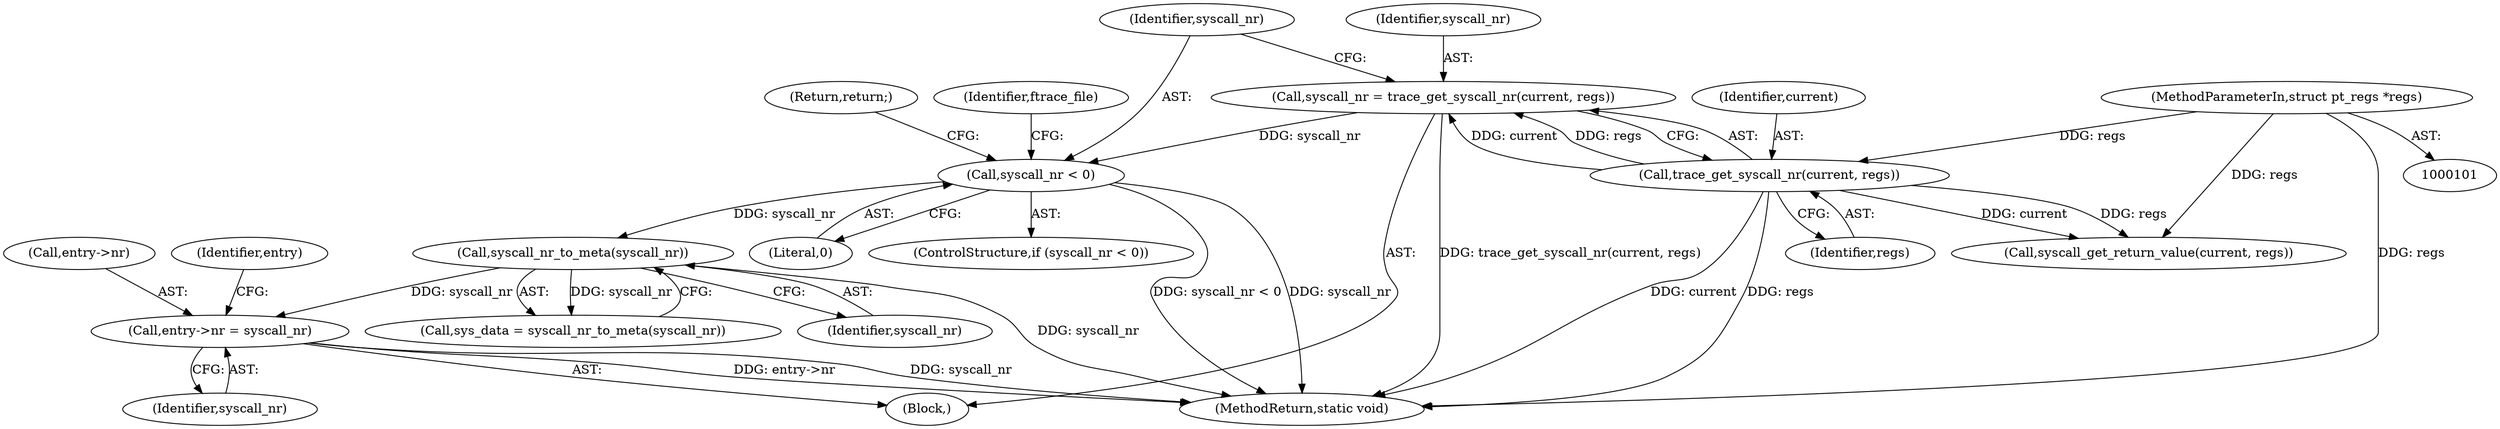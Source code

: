 digraph "0_linux_086ba77a6db00ed858ff07451bedee197df868c9_0@pointer" {
"1000188" [label="(Call,entry->nr = syscall_nr)"];
"1000146" [label="(Call,syscall_nr_to_meta(syscall_nr))"];
"1000124" [label="(Call,syscall_nr < 0)"];
"1000118" [label="(Call,syscall_nr = trace_get_syscall_nr(current, regs))"];
"1000120" [label="(Call,trace_get_syscall_nr(current, regs))"];
"1000103" [label="(MethodParameterIn,struct pt_regs *regs)"];
"1000123" [label="(ControlStructure,if (syscall_nr < 0))"];
"1000188" [label="(Call,entry->nr = syscall_nr)"];
"1000127" [label="(Return,return;)"];
"1000192" [label="(Identifier,syscall_nr)"];
"1000121" [label="(Identifier,current)"];
"1000144" [label="(Call,sys_data = syscall_nr_to_meta(syscall_nr))"];
"1000129" [label="(Identifier,ftrace_file)"];
"1000126" [label="(Literal,0)"];
"1000124" [label="(Call,syscall_nr < 0)"];
"1000125" [label="(Identifier,syscall_nr)"];
"1000105" [label="(Block,)"];
"1000207" [label="(MethodReturn,static void)"];
"1000119" [label="(Identifier,syscall_nr)"];
"1000189" [label="(Call,entry->nr)"];
"1000118" [label="(Call,syscall_nr = trace_get_syscall_nr(current, regs))"];
"1000195" [label="(Identifier,entry)"];
"1000120" [label="(Call,trace_get_syscall_nr(current, regs))"];
"1000122" [label="(Identifier,regs)"];
"1000147" [label="(Identifier,syscall_nr)"];
"1000103" [label="(MethodParameterIn,struct pt_regs *regs)"];
"1000146" [label="(Call,syscall_nr_to_meta(syscall_nr))"];
"1000197" [label="(Call,syscall_get_return_value(current, regs))"];
"1000188" -> "1000105"  [label="AST: "];
"1000188" -> "1000192"  [label="CFG: "];
"1000189" -> "1000188"  [label="AST: "];
"1000192" -> "1000188"  [label="AST: "];
"1000195" -> "1000188"  [label="CFG: "];
"1000188" -> "1000207"  [label="DDG: entry->nr"];
"1000188" -> "1000207"  [label="DDG: syscall_nr"];
"1000146" -> "1000188"  [label="DDG: syscall_nr"];
"1000146" -> "1000144"  [label="AST: "];
"1000146" -> "1000147"  [label="CFG: "];
"1000147" -> "1000146"  [label="AST: "];
"1000144" -> "1000146"  [label="CFG: "];
"1000146" -> "1000207"  [label="DDG: syscall_nr"];
"1000146" -> "1000144"  [label="DDG: syscall_nr"];
"1000124" -> "1000146"  [label="DDG: syscall_nr"];
"1000124" -> "1000123"  [label="AST: "];
"1000124" -> "1000126"  [label="CFG: "];
"1000125" -> "1000124"  [label="AST: "];
"1000126" -> "1000124"  [label="AST: "];
"1000127" -> "1000124"  [label="CFG: "];
"1000129" -> "1000124"  [label="CFG: "];
"1000124" -> "1000207"  [label="DDG: syscall_nr"];
"1000124" -> "1000207"  [label="DDG: syscall_nr < 0"];
"1000118" -> "1000124"  [label="DDG: syscall_nr"];
"1000118" -> "1000105"  [label="AST: "];
"1000118" -> "1000120"  [label="CFG: "];
"1000119" -> "1000118"  [label="AST: "];
"1000120" -> "1000118"  [label="AST: "];
"1000125" -> "1000118"  [label="CFG: "];
"1000118" -> "1000207"  [label="DDG: trace_get_syscall_nr(current, regs)"];
"1000120" -> "1000118"  [label="DDG: current"];
"1000120" -> "1000118"  [label="DDG: regs"];
"1000120" -> "1000122"  [label="CFG: "];
"1000121" -> "1000120"  [label="AST: "];
"1000122" -> "1000120"  [label="AST: "];
"1000120" -> "1000207"  [label="DDG: regs"];
"1000120" -> "1000207"  [label="DDG: current"];
"1000103" -> "1000120"  [label="DDG: regs"];
"1000120" -> "1000197"  [label="DDG: current"];
"1000120" -> "1000197"  [label="DDG: regs"];
"1000103" -> "1000101"  [label="AST: "];
"1000103" -> "1000207"  [label="DDG: regs"];
"1000103" -> "1000197"  [label="DDG: regs"];
}
